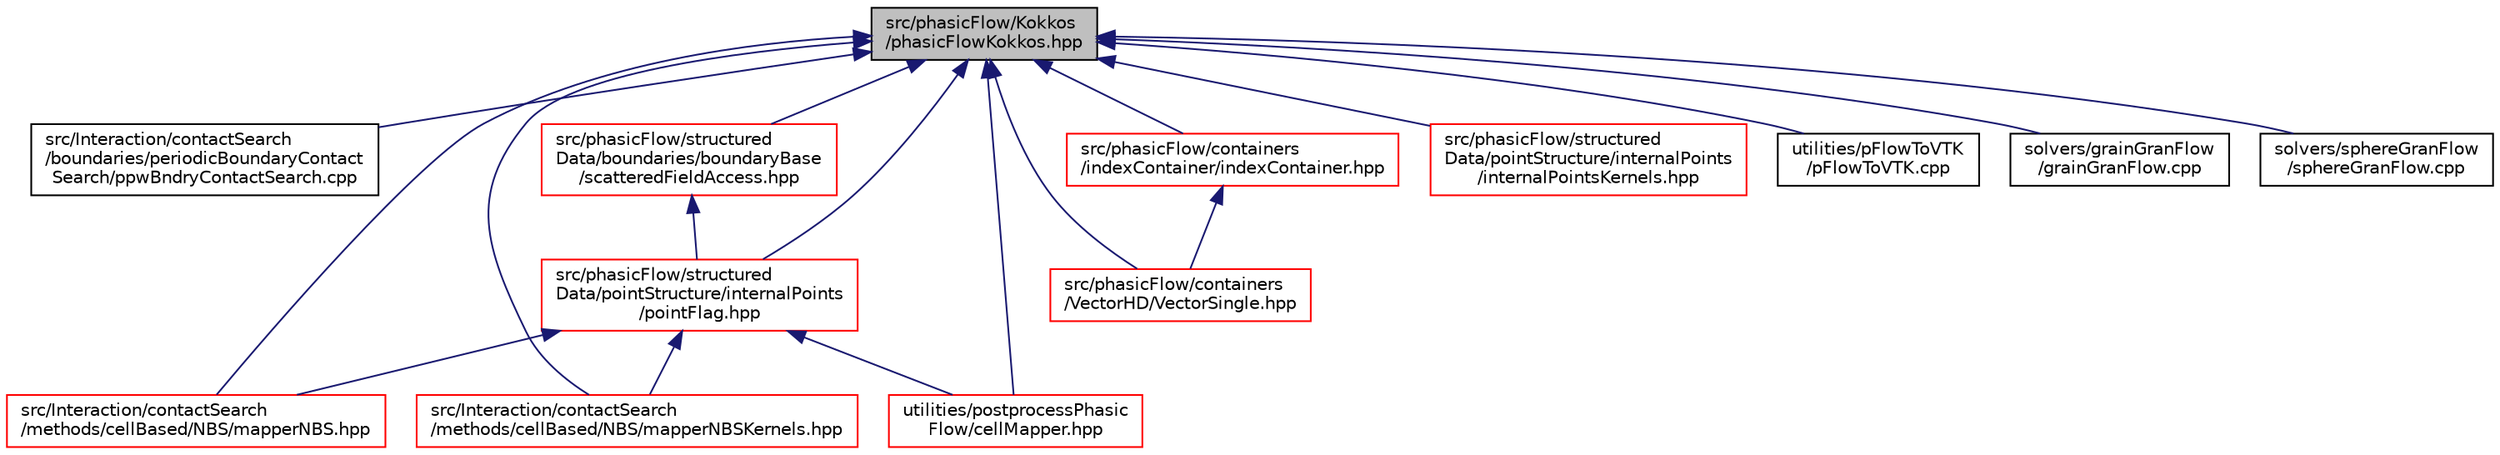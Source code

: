 digraph "src/phasicFlow/Kokkos/phasicFlowKokkos.hpp"
{
 // LATEX_PDF_SIZE
  edge [fontname="Helvetica",fontsize="10",labelfontname="Helvetica",labelfontsize="10"];
  node [fontname="Helvetica",fontsize="10",shape=record];
  Node1 [label="src/phasicFlow/Kokkos\l/phasicFlowKokkos.hpp",height=0.2,width=0.4,color="black", fillcolor="grey75", style="filled", fontcolor="black",tooltip=" "];
  Node1 -> Node2 [dir="back",color="midnightblue",fontsize="10",style="solid",fontname="Helvetica"];
  Node2 [label="src/Interaction/contactSearch\l/boundaries/periodicBoundaryContact\lSearch/ppwBndryContactSearch.cpp",height=0.2,width=0.4,color="black", fillcolor="white", style="filled",URL="$ppwBndryContactSearch_8cpp.html",tooltip=" "];
  Node1 -> Node3 [dir="back",color="midnightblue",fontsize="10",style="solid",fontname="Helvetica"];
  Node3 [label="src/Interaction/contactSearch\l/methods/cellBased/NBS/mapperNBS.hpp",height=0.2,width=0.4,color="red", fillcolor="white", style="filled",URL="$mapperNBS_8hpp.html",tooltip=" "];
  Node1 -> Node13 [dir="back",color="midnightblue",fontsize="10",style="solid",fontname="Helvetica"];
  Node13 [label="src/Interaction/contactSearch\l/methods/cellBased/NBS/mapperNBSKernels.hpp",height=0.2,width=0.4,color="red", fillcolor="white", style="filled",URL="$mapperNBSKernels_8hpp.html",tooltip=" "];
  Node1 -> Node15 [dir="back",color="midnightblue",fontsize="10",style="solid",fontname="Helvetica"];
  Node15 [label="src/phasicFlow/containers\l/indexContainer/indexContainer.hpp",height=0.2,width=0.4,color="red", fillcolor="white", style="filled",URL="$indexContainer_8hpp.html",tooltip=" "];
  Node15 -> Node44 [dir="back",color="midnightblue",fontsize="10",style="solid",fontname="Helvetica"];
  Node44 [label="src/phasicFlow/containers\l/VectorHD/VectorSingle.hpp",height=0.2,width=0.4,color="red", fillcolor="white", style="filled",URL="$VectorSingle_8hpp.html",tooltip=" "];
  Node1 -> Node44 [dir="back",color="midnightblue",fontsize="10",style="solid",fontname="Helvetica"];
  Node1 -> Node205 [dir="back",color="midnightblue",fontsize="10",style="solid",fontname="Helvetica"];
  Node205 [label="src/phasicFlow/structured\lData/boundaries/boundaryBase\l/scatteredFieldAccess.hpp",height=0.2,width=0.4,color="red", fillcolor="white", style="filled",URL="$scatteredFieldAccess_8hpp.html",tooltip=" "];
  Node205 -> Node211 [dir="back",color="midnightblue",fontsize="10",style="solid",fontname="Helvetica"];
  Node211 [label="src/phasicFlow/structured\lData/pointStructure/internalPoints\l/pointFlag.hpp",height=0.2,width=0.4,color="red", fillcolor="white", style="filled",URL="$pointFlag_8hpp.html",tooltip=" "];
  Node211 -> Node3 [dir="back",color="midnightblue",fontsize="10",style="solid",fontname="Helvetica"];
  Node211 -> Node13 [dir="back",color="midnightblue",fontsize="10",style="solid",fontname="Helvetica"];
  Node211 -> Node221 [dir="back",color="midnightblue",fontsize="10",style="solid",fontname="Helvetica"];
  Node221 [label="utilities/postprocessPhasic\lFlow/cellMapper.hpp",height=0.2,width=0.4,color="red", fillcolor="white", style="filled",URL="$cellMapper_8hpp.html",tooltip=" "];
  Node1 -> Node211 [dir="back",color="midnightblue",fontsize="10",style="solid",fontname="Helvetica"];
  Node1 -> Node223 [dir="back",color="midnightblue",fontsize="10",style="solid",fontname="Helvetica"];
  Node223 [label="src/phasicFlow/structured\lData/pointStructure/internalPoints\l/internalPointsKernels.hpp",height=0.2,width=0.4,color="red", fillcolor="white", style="filled",URL="$internalPointsKernels_8hpp.html",tooltip=" "];
  Node1 -> Node103 [dir="back",color="midnightblue",fontsize="10",style="solid",fontname="Helvetica"];
  Node103 [label="utilities/pFlowToVTK\l/pFlowToVTK.cpp",height=0.2,width=0.4,color="black", fillcolor="white", style="filled",URL="$pFlowToVTK_8cpp.html",tooltip=" "];
  Node1 -> Node221 [dir="back",color="midnightblue",fontsize="10",style="solid",fontname="Helvetica"];
  Node1 -> Node27 [dir="back",color="midnightblue",fontsize="10",style="solid",fontname="Helvetica"];
  Node27 [label="solvers/grainGranFlow\l/grainGranFlow.cpp",height=0.2,width=0.4,color="black", fillcolor="white", style="filled",URL="$grainGranFlow_8cpp.html",tooltip=" "];
  Node1 -> Node42 [dir="back",color="midnightblue",fontsize="10",style="solid",fontname="Helvetica"];
  Node42 [label="solvers/sphereGranFlow\l/sphereGranFlow.cpp",height=0.2,width=0.4,color="black", fillcolor="white", style="filled",URL="$sphereGranFlow_8cpp.html",tooltip="sphereGranFlow solver"];
}
